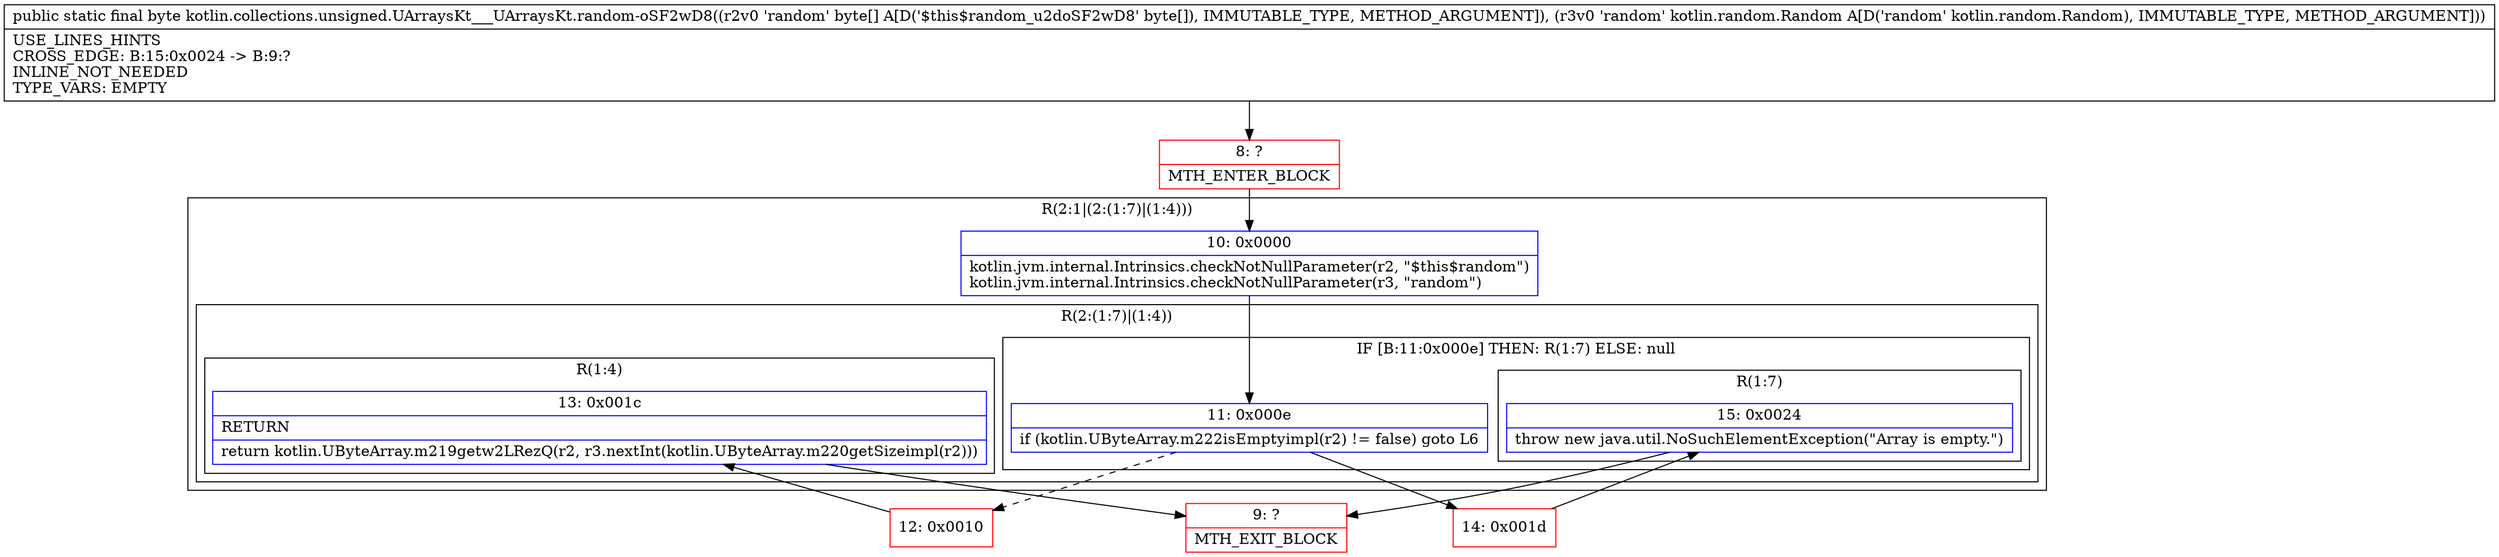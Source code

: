digraph "CFG forkotlin.collections.unsigned.UArraysKt___UArraysKt.random\-oSF2wD8([BLkotlin\/random\/Random;)B" {
subgraph cluster_Region_2047872595 {
label = "R(2:1|(2:(1:7)|(1:4)))";
node [shape=record,color=blue];
Node_10 [shape=record,label="{10\:\ 0x0000|kotlin.jvm.internal.Intrinsics.checkNotNullParameter(r2, \"$this$random\")\lkotlin.jvm.internal.Intrinsics.checkNotNullParameter(r3, \"random\")\l}"];
subgraph cluster_Region_584155206 {
label = "R(2:(1:7)|(1:4))";
node [shape=record,color=blue];
subgraph cluster_IfRegion_1805829691 {
label = "IF [B:11:0x000e] THEN: R(1:7) ELSE: null";
node [shape=record,color=blue];
Node_11 [shape=record,label="{11\:\ 0x000e|if (kotlin.UByteArray.m222isEmptyimpl(r2) != false) goto L6\l}"];
subgraph cluster_Region_654027692 {
label = "R(1:7)";
node [shape=record,color=blue];
Node_15 [shape=record,label="{15\:\ 0x0024|throw new java.util.NoSuchElementException(\"Array is empty.\")\l}"];
}
}
subgraph cluster_Region_1550015414 {
label = "R(1:4)";
node [shape=record,color=blue];
Node_13 [shape=record,label="{13\:\ 0x001c|RETURN\l|return kotlin.UByteArray.m219getw2LRezQ(r2, r3.nextInt(kotlin.UByteArray.m220getSizeimpl(r2)))\l}"];
}
}
}
Node_8 [shape=record,color=red,label="{8\:\ ?|MTH_ENTER_BLOCK\l}"];
Node_12 [shape=record,color=red,label="{12\:\ 0x0010}"];
Node_9 [shape=record,color=red,label="{9\:\ ?|MTH_EXIT_BLOCK\l}"];
Node_14 [shape=record,color=red,label="{14\:\ 0x001d}"];
MethodNode[shape=record,label="{public static final byte kotlin.collections.unsigned.UArraysKt___UArraysKt.random\-oSF2wD8((r2v0 'random' byte[] A[D('$this$random_u2doSF2wD8' byte[]), IMMUTABLE_TYPE, METHOD_ARGUMENT]), (r3v0 'random' kotlin.random.Random A[D('random' kotlin.random.Random), IMMUTABLE_TYPE, METHOD_ARGUMENT]))  | USE_LINES_HINTS\lCROSS_EDGE: B:15:0x0024 \-\> B:9:?\lINLINE_NOT_NEEDED\lTYPE_VARS: EMPTY\l}"];
MethodNode -> Node_8;Node_10 -> Node_11;
Node_11 -> Node_12[style=dashed];
Node_11 -> Node_14;
Node_15 -> Node_9;
Node_13 -> Node_9;
Node_8 -> Node_10;
Node_12 -> Node_13;
Node_14 -> Node_15;
}

